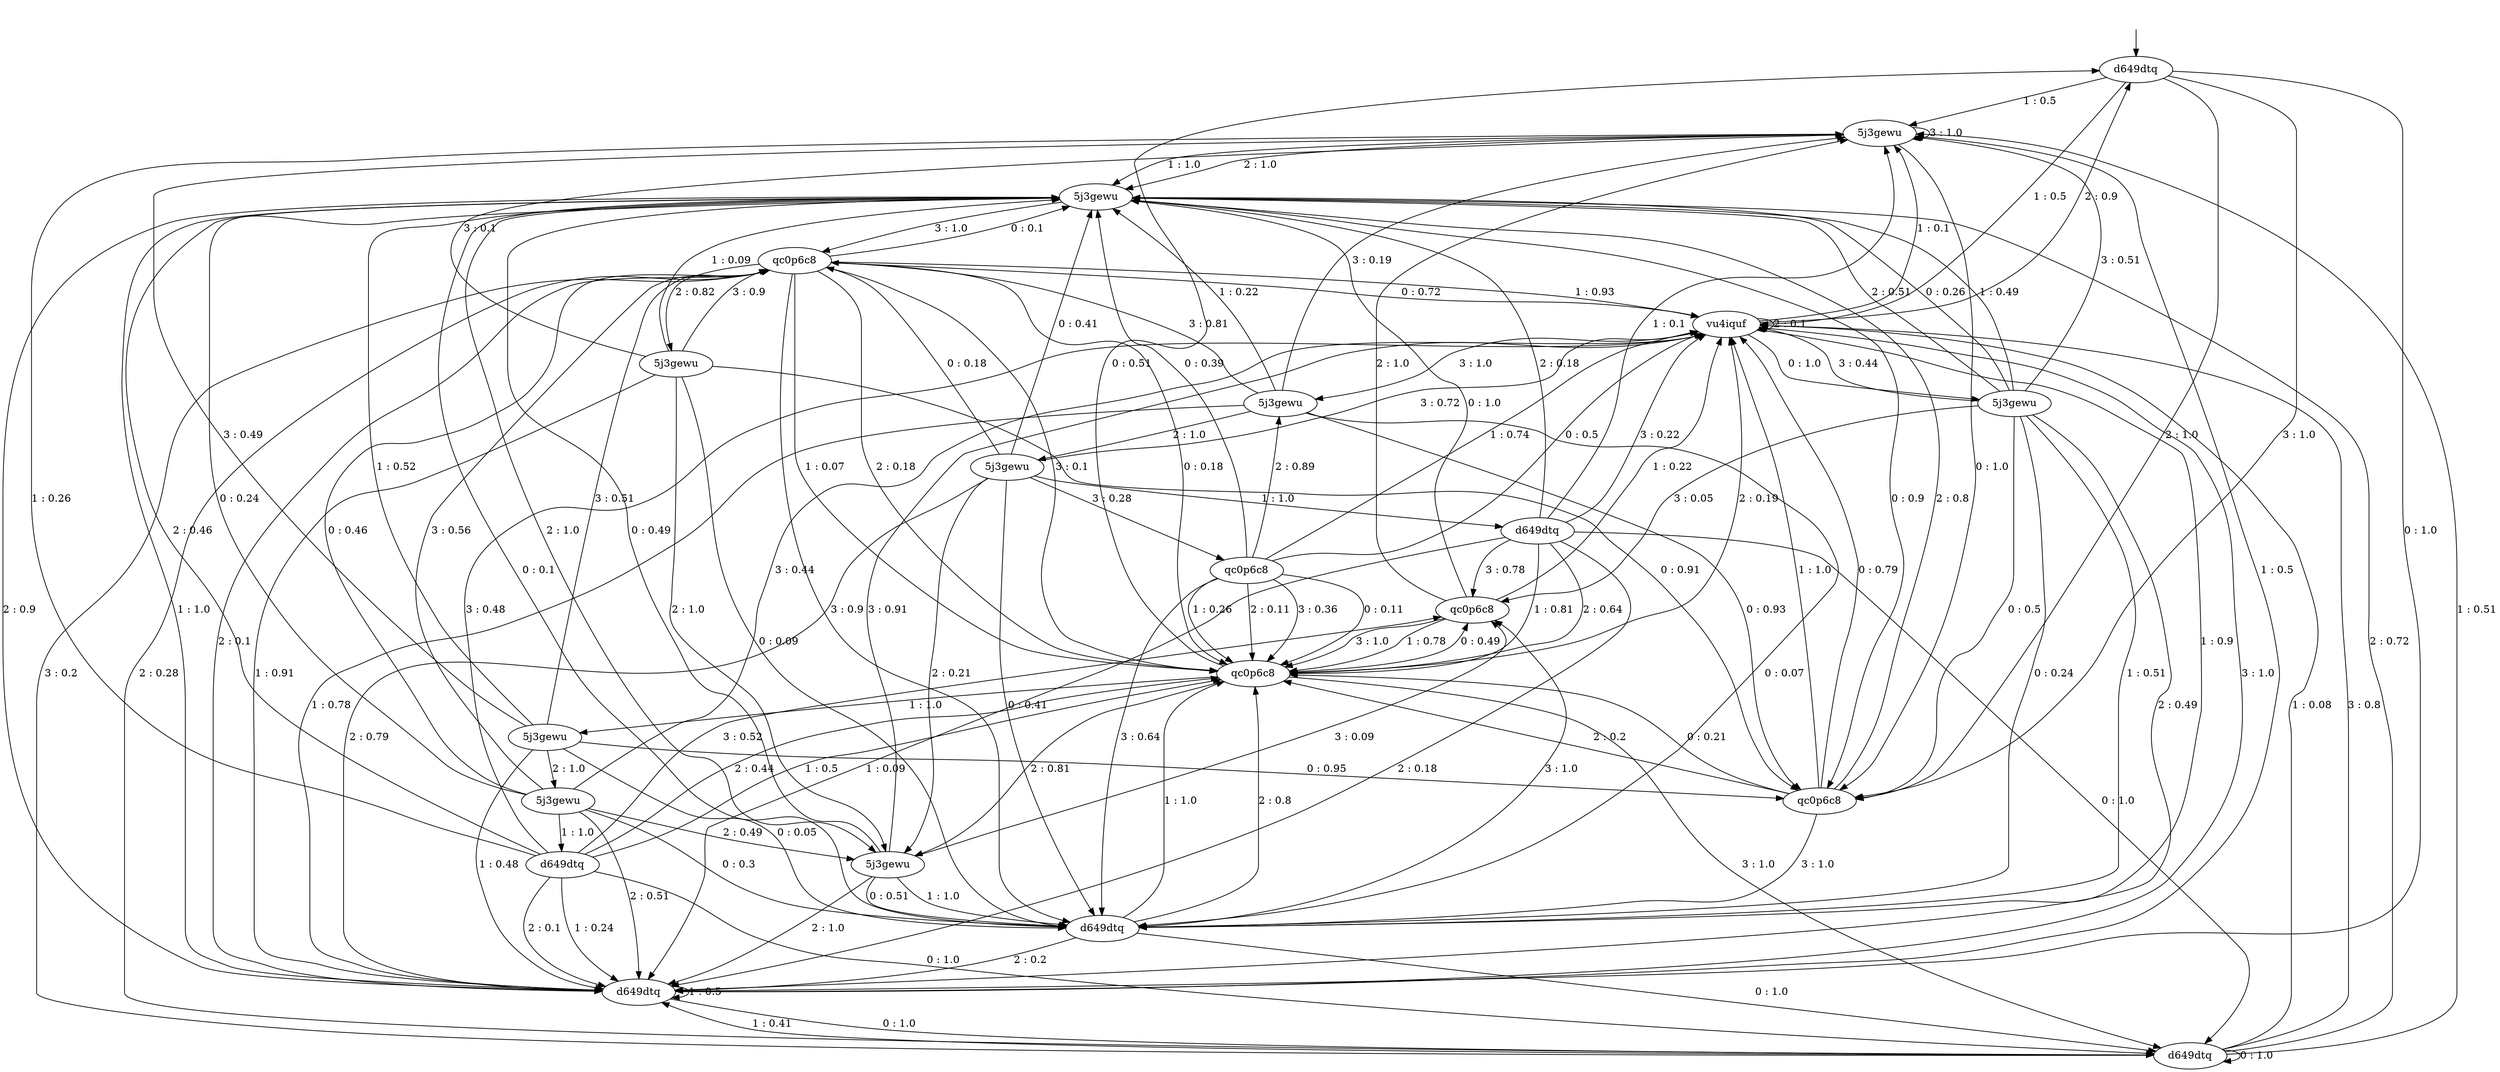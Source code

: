 digraph "graphs/mdp_exmaple" {
s0 [label=d649dtq];
s1 [label="5j3gewu"];
s2 [label=vu4iquf];
s3 [label="5j3gewu"];
s4 [label=qc0p6c8];
s5 [label=d649dtq];
s6 [label=qc0p6c8];
s7 [label="5j3gewu"];
s8 [label="5j3gewu"];
s9 [label="5j3gewu"];
s10 [label="5j3gewu"];
s11 [label="5j3gewu"];
s12 [label="5j3gewu"];
s13 [label=d649dtq];
s14 [label=qc0p6c8];
s15 [label=d649dtq];
s16 [label=d649dtq];
s17 [label=d649dtq];
s18 [label="5j3gewu"];
s19 [label=qc0p6c8];
s20 [label=qc0p6c8];
s0 -> s13  [label="0 : 1.0"];
s0 -> s2  [label="1 : 0.5"];
s0 -> s1  [label="1 : 0.5"];
s0 -> s14  [label="2 : 1.0"];
s0 -> s14  [label="3 : 1.0"];
s1 -> s14  [label="0 : 1.0"];
s1 -> s3  [label="1 : 1.0"];
s1 -> s3  [label="2 : 1.0"];
s1 -> s1  [label="3 : 1.0"];
s2 -> s12  [label="0 : 1.0"];
s2 -> s5  [label="1 : 0.9"];
s2 -> s1  [label="1 : 0.1"];
s2 -> s0  [label="2 : 0.9"];
s2 -> s2  [label="2 : 0.1"];
s2 -> s7  [label="3 : 1.0"];
s3 -> s14  [label="0 : 0.9"];
s3 -> s5  [label="0 : 0.1"];
s3 -> s13  [label="1 : 1.0"];
s3 -> s18  [label="2 : 1.0"];
s3 -> s4  [label="3 : 1.0"];
s4 -> s6  [label="0 : 0.18"];
s4 -> s2  [label="0 : 0.72"];
s4 -> s3  [label="0 : 0.1"];
s4 -> s2  [label="1 : 0.93"];
s4 -> s6  [label="1 : 0.07"];
s4 -> s9  [label="2 : 0.82"];
s4 -> s6  [label="2 : 0.18"];
s4 -> s5  [label="3 : 0.9"];
s4 -> s6  [label="3 : 0.1"];
s5 -> s16  [label="0 : 1.0"];
s5 -> s6  [label="1 : 1.0"];
s5 -> s6  [label="2 : 0.8"];
s5 -> s13  [label="2 : 0.2"];
s5 -> s20  [label="3 : 1.0"];
s6 -> s20  [label="0 : 0.49"];
s6 -> s0  [label="0 : 0.51"];
s6 -> s10  [label="1 : 1.0"];
s6 -> s18  [label="2 : 0.81"];
s6 -> s2  [label="2 : 0.19"];
s6 -> s16  [label="3 : 1.0"];
s7 -> s14  [label="0 : 0.93"];
s7 -> s5  [label="0 : 0.07"];
s7 -> s13  [label="1 : 0.78"];
s7 -> s3  [label="1 : 0.22"];
s7 -> s8  [label="2 : 1.0"];
s7 -> s4  [label="3 : 0.81"];
s7 -> s1  [label="3 : 0.19"];
s8 -> s3  [label="0 : 0.41"];
s8 -> s5  [label="0 : 0.41"];
s8 -> s4  [label="0 : 0.18"];
s8 -> s15  [label="1 : 1.0"];
s8 -> s13  [label="2 : 0.79"];
s8 -> s18  [label="2 : 0.21"];
s8 -> s19  [label="3 : 0.28"];
s8 -> s2  [label="3 : 0.72"];
s9 -> s14  [label="0 : 0.91"];
s9 -> s5  [label="0 : 0.09"];
s9 -> s13  [label="1 : 0.91"];
s9 -> s3  [label="1 : 0.09"];
s9 -> s18  [label="2 : 1.0"];
s9 -> s4  [label="3 : 0.9"];
s9 -> s1  [label="3 : 0.1"];
s10 -> s5  [label="0 : 0.05"];
s10 -> s14  [label="0 : 0.95"];
s10 -> s3  [label="1 : 0.52"];
s10 -> s13  [label="1 : 0.48"];
s10 -> s11  [label="2 : 1.0"];
s10 -> s4  [label="3 : 0.51"];
s10 -> s1  [label="3 : 0.49"];
s11 -> s4  [label="0 : 0.46"];
s11 -> s5  [label="0 : 0.3"];
s11 -> s3  [label="0 : 0.24"];
s11 -> s17  [label="1 : 1.0"];
s11 -> s18  [label="2 : 0.49"];
s11 -> s13  [label="2 : 0.51"];
s11 -> s4  [label="3 : 0.56"];
s11 -> s2  [label="3 : 0.44"];
s12 -> s5  [label="0 : 0.24"];
s12 -> s14  [label="0 : 0.5"];
s12 -> s3  [label="0 : 0.26"];
s12 -> s5  [label="1 : 0.51"];
s12 -> s3  [label="1 : 0.49"];
s12 -> s13  [label="2 : 0.49"];
s12 -> s3  [label="2 : 0.51"];
s12 -> s2  [label="3 : 0.44"];
s12 -> s1  [label="3 : 0.51"];
s12 -> s20  [label="3 : 0.05"];
s13 -> s16  [label="0 : 1.0"];
s13 -> s13  [label="1 : 0.5"];
s13 -> s1  [label="1 : 0.5"];
s13 -> s3  [label="2 : 0.9"];
s13 -> s4  [label="2 : 0.1"];
s13 -> s2  [label="3 : 1.0"];
s14 -> s6  [label="0 : 0.21"];
s14 -> s2  [label="0 : 0.79"];
s14 -> s2  [label="1 : 1.0"];
s14 -> s3  [label="2 : 0.8"];
s14 -> s6  [label="2 : 0.2"];
s14 -> s5  [label="3 : 1.0"];
s15 -> s16  [label="0 : 1.0"];
s15 -> s1  [label="1 : 0.1"];
s15 -> s6  [label="1 : 0.81"];
s15 -> s13  [label="1 : 0.09"];
s15 -> s6  [label="2 : 0.64"];
s15 -> s13  [label="2 : 0.18"];
s15 -> s3  [label="2 : 0.18"];
s15 -> s20  [label="3 : 0.78"];
s15 -> s2  [label="3 : 0.22"];
s16 -> s16  [label="0 : 1.0"];
s16 -> s13  [label="1 : 0.41"];
s16 -> s2  [label="1 : 0.08"];
s16 -> s1  [label="1 : 0.51"];
s16 -> s3  [label="2 : 0.72"];
s16 -> s4  [label="2 : 0.28"];
s16 -> s2  [label="3 : 0.8"];
s16 -> s4  [label="3 : 0.2"];
s17 -> s16  [label="0 : 1.0"];
s17 -> s1  [label="1 : 0.26"];
s17 -> s6  [label="1 : 0.5"];
s17 -> s13  [label="1 : 0.24"];
s17 -> s6  [label="2 : 0.44"];
s17 -> s3  [label="2 : 0.46"];
s17 -> s13  [label="2 : 0.1"];
s17 -> s2  [label="3 : 0.48"];
s17 -> s20  [label="3 : 0.52"];
s18 -> s3  [label="0 : 0.49"];
s18 -> s5  [label="0 : 0.51"];
s18 -> s5  [label="1 : 1.0"];
s18 -> s13  [label="2 : 1.0"];
s18 -> s2  [label="3 : 0.91"];
s18 -> s20  [label="3 : 0.09"];
s19 -> s6  [label="0 : 0.11"];
s19 -> s3  [label="0 : 0.39"];
s19 -> s2  [label="0 : 0.5"];
s19 -> s6  [label="1 : 0.26"];
s19 -> s2  [label="1 : 0.74"];
s19 -> s7  [label="2 : 0.89"];
s19 -> s6  [label="2 : 0.11"];
s19 -> s5  [label="3 : 0.64"];
s19 -> s6  [label="3 : 0.36"];
s20 -> s3  [label="0 : 1.0"];
s20 -> s6  [label="1 : 0.78"];
s20 -> s2  [label="1 : 0.22"];
s20 -> s1  [label="2 : 1.0"];
s20 -> s6  [label="3 : 1.0"];
__start0 [label="", shape=none];
__start0 -> s0  [label=""];
}
